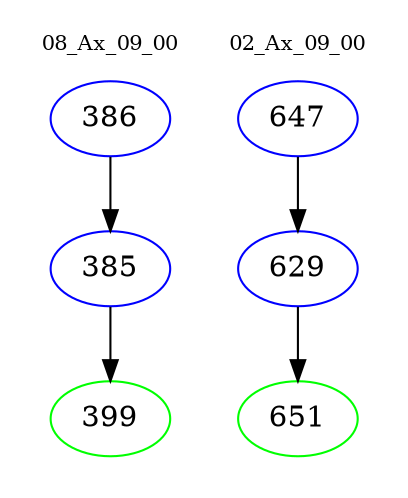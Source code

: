 digraph{
subgraph cluster_0 {
color = white
label = "08_Ax_09_00";
fontsize=10;
T0_386 [label="386", color="blue"]
T0_386 -> T0_385 [color="black"]
T0_385 [label="385", color="blue"]
T0_385 -> T0_399 [color="black"]
T0_399 [label="399", color="green"]
}
subgraph cluster_1 {
color = white
label = "02_Ax_09_00";
fontsize=10;
T1_647 [label="647", color="blue"]
T1_647 -> T1_629 [color="black"]
T1_629 [label="629", color="blue"]
T1_629 -> T1_651 [color="black"]
T1_651 [label="651", color="green"]
}
}
